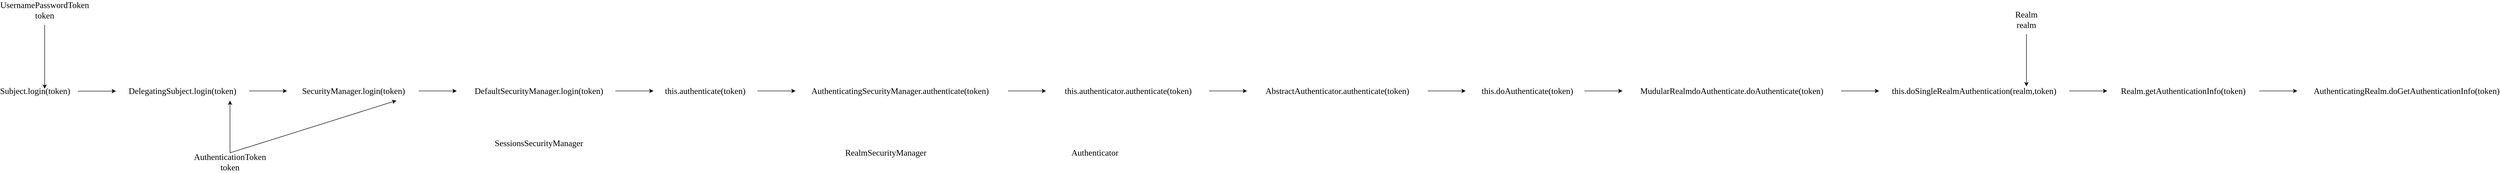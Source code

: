 <mxfile version="14.6.13" type="github">
  <diagram id="pcZ6vUCnvT8zMVaeiaFT" name="Page-1">
    <mxGraphModel dx="1808" dy="530" grid="1" gridSize="10" guides="1" tooltips="1" connect="1" arrows="1" fold="1" page="1" pageScale="1" pageWidth="827" pageHeight="1169" math="0" shadow="0">
      <root>
        <mxCell id="0" />
        <mxCell id="1" parent="0" />
        <mxCell id="zICcTGXriuqykznMnsUU-1" value="&lt;font face=&quot;Comic Sans MS&quot; style=&quot;font-size: 18px&quot;&gt;Subject.login(token)&lt;/font&gt;" style="text;html=1;strokeColor=none;fillColor=none;align=center;verticalAlign=middle;whiteSpace=wrap;rounded=0;" vertex="1" parent="1">
          <mxGeometry y="220" width="40" height="20" as="geometry" />
        </mxCell>
        <mxCell id="zICcTGXriuqykznMnsUU-3" style="edgeStyle=orthogonalEdgeStyle;rounded=0;orthogonalLoop=1;jettySize=auto;html=1;entryX=1;entryY=0.25;entryDx=0;entryDy=0;" edge="1" parent="1" target="zICcTGXriuqykznMnsUU-1">
          <mxGeometry relative="1" as="geometry">
            <mxPoint x="40" y="90" as="sourcePoint" />
            <Array as="points">
              <mxPoint x="40" y="160" />
              <mxPoint x="40" y="160" />
            </Array>
          </mxGeometry>
        </mxCell>
        <mxCell id="zICcTGXriuqykznMnsUU-2" value="&lt;font face=&quot;Comic Sans MS&quot; style=&quot;font-size: 18px&quot;&gt;UsernamePasswordToken token&lt;/font&gt;" style="text;html=1;strokeColor=none;fillColor=none;align=center;verticalAlign=middle;whiteSpace=wrap;rounded=0;" vertex="1" parent="1">
          <mxGeometry x="20" y="50" width="40" height="20" as="geometry" />
        </mxCell>
        <mxCell id="zICcTGXriuqykznMnsUU-5" value="&lt;font face=&quot;Comic Sans MS&quot; style=&quot;font-size: 18px&quot;&gt;AuthenticationToken&lt;br&gt;token&lt;/font&gt;" style="text;html=1;strokeColor=none;fillColor=none;align=center;verticalAlign=middle;whiteSpace=wrap;rounded=0;" vertex="1" parent="1">
          <mxGeometry x="410" y="370" width="40" height="20" as="geometry" />
        </mxCell>
        <mxCell id="zICcTGXriuqykznMnsUU-7" value="&lt;font face=&quot;Comic Sans MS&quot; style=&quot;font-size: 18px&quot;&gt;DelegatingSubject.login(token)&lt;/font&gt;" style="text;html=1;strokeColor=none;fillColor=none;align=center;verticalAlign=middle;whiteSpace=wrap;rounded=0;" vertex="1" parent="1">
          <mxGeometry x="310" y="220" width="40" height="20" as="geometry" />
        </mxCell>
        <mxCell id="zICcTGXriuqykznMnsUU-9" value="" style="endArrow=classic;html=1;" edge="1" parent="1">
          <mxGeometry width="50" height="50" relative="1" as="geometry">
            <mxPoint x="110" y="230" as="sourcePoint" />
            <mxPoint x="190" y="230" as="targetPoint" />
          </mxGeometry>
        </mxCell>
        <mxCell id="zICcTGXriuqykznMnsUU-10" value="" style="endArrow=classic;html=1;" edge="1" parent="1">
          <mxGeometry width="50" height="50" relative="1" as="geometry">
            <mxPoint x="430" y="360" as="sourcePoint" />
            <mxPoint x="430" y="250" as="targetPoint" />
          </mxGeometry>
        </mxCell>
        <mxCell id="zICcTGXriuqykznMnsUU-11" value="" style="endArrow=classic;html=1;" edge="1" parent="1">
          <mxGeometry width="50" height="50" relative="1" as="geometry">
            <mxPoint x="470" y="229.66" as="sourcePoint" />
            <mxPoint x="550" y="229.66" as="targetPoint" />
          </mxGeometry>
        </mxCell>
        <mxCell id="zICcTGXriuqykznMnsUU-12" value="&lt;font face=&quot;Comic Sans MS&quot; style=&quot;font-size: 18px&quot;&gt;SecurityManager.login(token)&lt;/font&gt;" style="text;html=1;strokeColor=none;fillColor=none;align=center;verticalAlign=middle;whiteSpace=wrap;rounded=0;" vertex="1" parent="1">
          <mxGeometry x="670" y="220" width="40" height="20" as="geometry" />
        </mxCell>
        <mxCell id="zICcTGXriuqykznMnsUU-13" value="" style="endArrow=classic;html=1;" edge="1" parent="1">
          <mxGeometry width="50" height="50" relative="1" as="geometry">
            <mxPoint x="430" y="360" as="sourcePoint" />
            <mxPoint x="780" y="250" as="targetPoint" />
          </mxGeometry>
        </mxCell>
        <mxCell id="zICcTGXriuqykznMnsUU-14" value="" style="endArrow=classic;html=1;" edge="1" parent="1">
          <mxGeometry width="50" height="50" relative="1" as="geometry">
            <mxPoint x="827" y="229.66" as="sourcePoint" />
            <mxPoint x="907" y="229.66" as="targetPoint" />
          </mxGeometry>
        </mxCell>
        <mxCell id="zICcTGXriuqykznMnsUU-15" value="&lt;font face=&quot;Comic Sans MS&quot; style=&quot;font-size: 18px&quot;&gt;DefaultSecurityManager.login(token)&lt;/font&gt;" style="text;html=1;strokeColor=none;fillColor=none;align=center;verticalAlign=middle;whiteSpace=wrap;rounded=0;" vertex="1" parent="1">
          <mxGeometry x="1060" y="220" width="40" height="20" as="geometry" />
        </mxCell>
        <mxCell id="zICcTGXriuqykznMnsUU-16" value="&lt;font face=&quot;Comic Sans MS&quot; style=&quot;font-size: 18px&quot;&gt;SessionsSecurityManager&lt;/font&gt;" style="text;html=1;strokeColor=none;fillColor=none;align=center;verticalAlign=middle;whiteSpace=wrap;rounded=0;" vertex="1" parent="1">
          <mxGeometry x="1060" y="330" width="40" height="20" as="geometry" />
        </mxCell>
        <mxCell id="zICcTGXriuqykznMnsUU-17" value="" style="endArrow=classic;html=1;" edge="1" parent="1">
          <mxGeometry width="50" height="50" relative="1" as="geometry">
            <mxPoint x="1241" y="229.66" as="sourcePoint" />
            <mxPoint x="1321" y="229.66" as="targetPoint" />
          </mxGeometry>
        </mxCell>
        <mxCell id="zICcTGXriuqykznMnsUU-18" value="&lt;font face=&quot;Comic Sans MS&quot; style=&quot;font-size: 18px&quot;&gt;this.authenticate(token)&lt;/font&gt;" style="text;html=1;strokeColor=none;fillColor=none;align=center;verticalAlign=middle;whiteSpace=wrap;rounded=0;" vertex="1" parent="1">
          <mxGeometry x="1410" y="220" width="40" height="20" as="geometry" />
        </mxCell>
        <mxCell id="zICcTGXriuqykznMnsUU-20" value="&lt;font face=&quot;Comic Sans MS&quot; style=&quot;font-size: 18px&quot;&gt;AuthenticatingSecurityManager.authenticate(token)&lt;/font&gt;" style="text;html=1;strokeColor=none;fillColor=none;align=center;verticalAlign=middle;whiteSpace=wrap;rounded=0;" vertex="1" parent="1">
          <mxGeometry x="1820" y="220" width="40" height="20" as="geometry" />
        </mxCell>
        <mxCell id="zICcTGXriuqykznMnsUU-21" value="" style="endArrow=classic;html=1;" edge="1" parent="1">
          <mxGeometry width="50" height="50" relative="1" as="geometry">
            <mxPoint x="1540" y="229.66" as="sourcePoint" />
            <mxPoint x="1620" y="229.66" as="targetPoint" />
          </mxGeometry>
        </mxCell>
        <mxCell id="zICcTGXriuqykznMnsUU-22" value="&lt;font face=&quot;Comic Sans MS&quot; style=&quot;font-size: 18px&quot;&gt;RealmSecurityManager&lt;/font&gt;" style="text;html=1;strokeColor=none;fillColor=none;align=center;verticalAlign=middle;whiteSpace=wrap;rounded=0;" vertex="1" parent="1">
          <mxGeometry x="1790" y="350" width="40" height="20" as="geometry" />
        </mxCell>
        <mxCell id="zICcTGXriuqykznMnsUU-23" value="&lt;font face=&quot;Comic Sans MS&quot; style=&quot;font-size: 18px&quot;&gt;this.authenticator.authenticate(token)&lt;/font&gt;" style="text;html=1;strokeColor=none;fillColor=none;align=center;verticalAlign=middle;whiteSpace=wrap;rounded=0;" vertex="1" parent="1">
          <mxGeometry x="2300" y="220" width="40" height="20" as="geometry" />
        </mxCell>
        <mxCell id="zICcTGXriuqykznMnsUU-24" value="" style="endArrow=classic;html=1;" edge="1" parent="1">
          <mxGeometry width="50" height="50" relative="1" as="geometry">
            <mxPoint x="2067.0" y="229.66" as="sourcePoint" />
            <mxPoint x="2147.0" y="229.66" as="targetPoint" />
          </mxGeometry>
        </mxCell>
        <mxCell id="zICcTGXriuqykznMnsUU-25" value="&lt;font face=&quot;Comic Sans MS&quot; style=&quot;font-size: 18px&quot;&gt;Authenticator&lt;/font&gt;" style="text;html=1;strokeColor=none;fillColor=none;align=center;verticalAlign=middle;whiteSpace=wrap;rounded=0;" vertex="1" parent="1">
          <mxGeometry x="2230" y="350" width="40" height="20" as="geometry" />
        </mxCell>
        <mxCell id="zICcTGXriuqykznMnsUU-26" value="" style="endArrow=classic;html=1;" edge="1" parent="1">
          <mxGeometry width="50" height="50" relative="1" as="geometry">
            <mxPoint x="2490.0" y="229.66" as="sourcePoint" />
            <mxPoint x="2570.0" y="229.66" as="targetPoint" />
          </mxGeometry>
        </mxCell>
        <mxCell id="zICcTGXriuqykznMnsUU-27" value="&lt;font face=&quot;Comic Sans MS&quot; style=&quot;font-size: 18px&quot;&gt;AbstractAuthenticator.authenticate(token)&lt;/font&gt;" style="text;html=1;strokeColor=none;fillColor=none;align=center;verticalAlign=middle;whiteSpace=wrap;rounded=0;" vertex="1" parent="1">
          <mxGeometry x="2740" y="220" width="40" height="20" as="geometry" />
        </mxCell>
        <mxCell id="zICcTGXriuqykznMnsUU-28" value="" style="endArrow=classic;html=1;" edge="1" parent="1">
          <mxGeometry width="50" height="50" relative="1" as="geometry">
            <mxPoint x="2950" y="229.66" as="sourcePoint" />
            <mxPoint x="3030" y="229.66" as="targetPoint" />
          </mxGeometry>
        </mxCell>
        <mxCell id="zICcTGXriuqykznMnsUU-29" value="&lt;font face=&quot;Comic Sans MS&quot; style=&quot;font-size: 18px&quot;&gt;this.doAuthenticate(token)&lt;/font&gt;" style="text;html=1;strokeColor=none;fillColor=none;align=center;verticalAlign=middle;whiteSpace=wrap;rounded=0;" vertex="1" parent="1">
          <mxGeometry x="3140" y="220" width="40" height="20" as="geometry" />
        </mxCell>
        <mxCell id="zICcTGXriuqykznMnsUU-30" value="" style="endArrow=classic;html=1;" edge="1" parent="1">
          <mxGeometry width="50" height="50" relative="1" as="geometry">
            <mxPoint x="3280" y="229.66" as="sourcePoint" />
            <mxPoint x="3360" y="229.66" as="targetPoint" />
          </mxGeometry>
        </mxCell>
        <mxCell id="zICcTGXriuqykznMnsUU-31" value="&lt;font face=&quot;Comic Sans MS&quot; style=&quot;font-size: 18px&quot;&gt;MudularRealmdoAuthenticate.doAuthenticate(token)&lt;/font&gt;" style="text;html=1;strokeColor=none;fillColor=none;align=center;verticalAlign=middle;whiteSpace=wrap;rounded=0;" vertex="1" parent="1">
          <mxGeometry x="3570" y="220" width="40" height="20" as="geometry" />
        </mxCell>
        <mxCell id="zICcTGXriuqykznMnsUU-32" value="" style="endArrow=classic;html=1;" edge="1" parent="1">
          <mxGeometry width="50" height="50" relative="1" as="geometry">
            <mxPoint x="3820" y="229.66" as="sourcePoint" />
            <mxPoint x="3900" y="229.66" as="targetPoint" />
          </mxGeometry>
        </mxCell>
        <mxCell id="zICcTGXriuqykznMnsUU-33" value="&lt;font face=&quot;Comic Sans MS&quot; style=&quot;font-size: 18px&quot;&gt;this.doSingleRealmAuthentication(realm,token)&lt;/font&gt;" style="text;html=1;strokeColor=none;fillColor=none;align=center;verticalAlign=middle;whiteSpace=wrap;rounded=0;" vertex="1" parent="1">
          <mxGeometry x="4080" y="220" width="40" height="20" as="geometry" />
        </mxCell>
        <mxCell id="zICcTGXriuqykznMnsUU-34" value="" style="endArrow=classic;html=1;" edge="1" parent="1">
          <mxGeometry width="50" height="50" relative="1" as="geometry">
            <mxPoint x="4300" y="229.66" as="sourcePoint" />
            <mxPoint x="4380" y="229.66" as="targetPoint" />
          </mxGeometry>
        </mxCell>
        <mxCell id="zICcTGXriuqykznMnsUU-35" value="&lt;font face=&quot;Comic Sans MS&quot; style=&quot;font-size: 18px&quot;&gt;Realm.getAuthenticationInfo(token)&lt;/font&gt;" style="text;html=1;strokeColor=none;fillColor=none;align=center;verticalAlign=middle;whiteSpace=wrap;rounded=0;" vertex="1" parent="1">
          <mxGeometry x="4520" y="220" width="40" height="20" as="geometry" />
        </mxCell>
        <mxCell id="zICcTGXriuqykznMnsUU-37" value="&lt;font face=&quot;Comic Sans MS&quot;&gt;&lt;span style=&quot;font-size: 18px&quot;&gt;Realm&lt;br&gt;realm&lt;br&gt;&lt;/span&gt;&lt;/font&gt;" style="text;html=1;strokeColor=none;fillColor=none;align=center;verticalAlign=middle;whiteSpace=wrap;rounded=0;" vertex="1" parent="1">
          <mxGeometry x="4190" y="70" width="40" height="20" as="geometry" />
        </mxCell>
        <mxCell id="zICcTGXriuqykznMnsUU-39" value="" style="endArrow=classic;html=1;" edge="1" parent="1">
          <mxGeometry width="50" height="50" relative="1" as="geometry">
            <mxPoint x="4210" y="110" as="sourcePoint" />
            <mxPoint x="4210" y="220" as="targetPoint" />
          </mxGeometry>
        </mxCell>
        <mxCell id="zICcTGXriuqykznMnsUU-40" value="" style="endArrow=classic;html=1;" edge="1" parent="1">
          <mxGeometry width="50" height="50" relative="1" as="geometry">
            <mxPoint x="4700" y="229.66" as="sourcePoint" />
            <mxPoint x="4780" y="229.66" as="targetPoint" />
          </mxGeometry>
        </mxCell>
        <mxCell id="zICcTGXriuqykznMnsUU-41" value="&lt;font face=&quot;Comic Sans MS&quot; style=&quot;font-size: 18px&quot;&gt;AuthenticatingRealm.doGetAuthenticationInfo(token)&lt;/font&gt;" style="text;html=1;strokeColor=none;fillColor=none;align=center;verticalAlign=middle;whiteSpace=wrap;rounded=0;" vertex="1" parent="1">
          <mxGeometry x="4990" y="220" width="40" height="20" as="geometry" />
        </mxCell>
      </root>
    </mxGraphModel>
  </diagram>
</mxfile>
